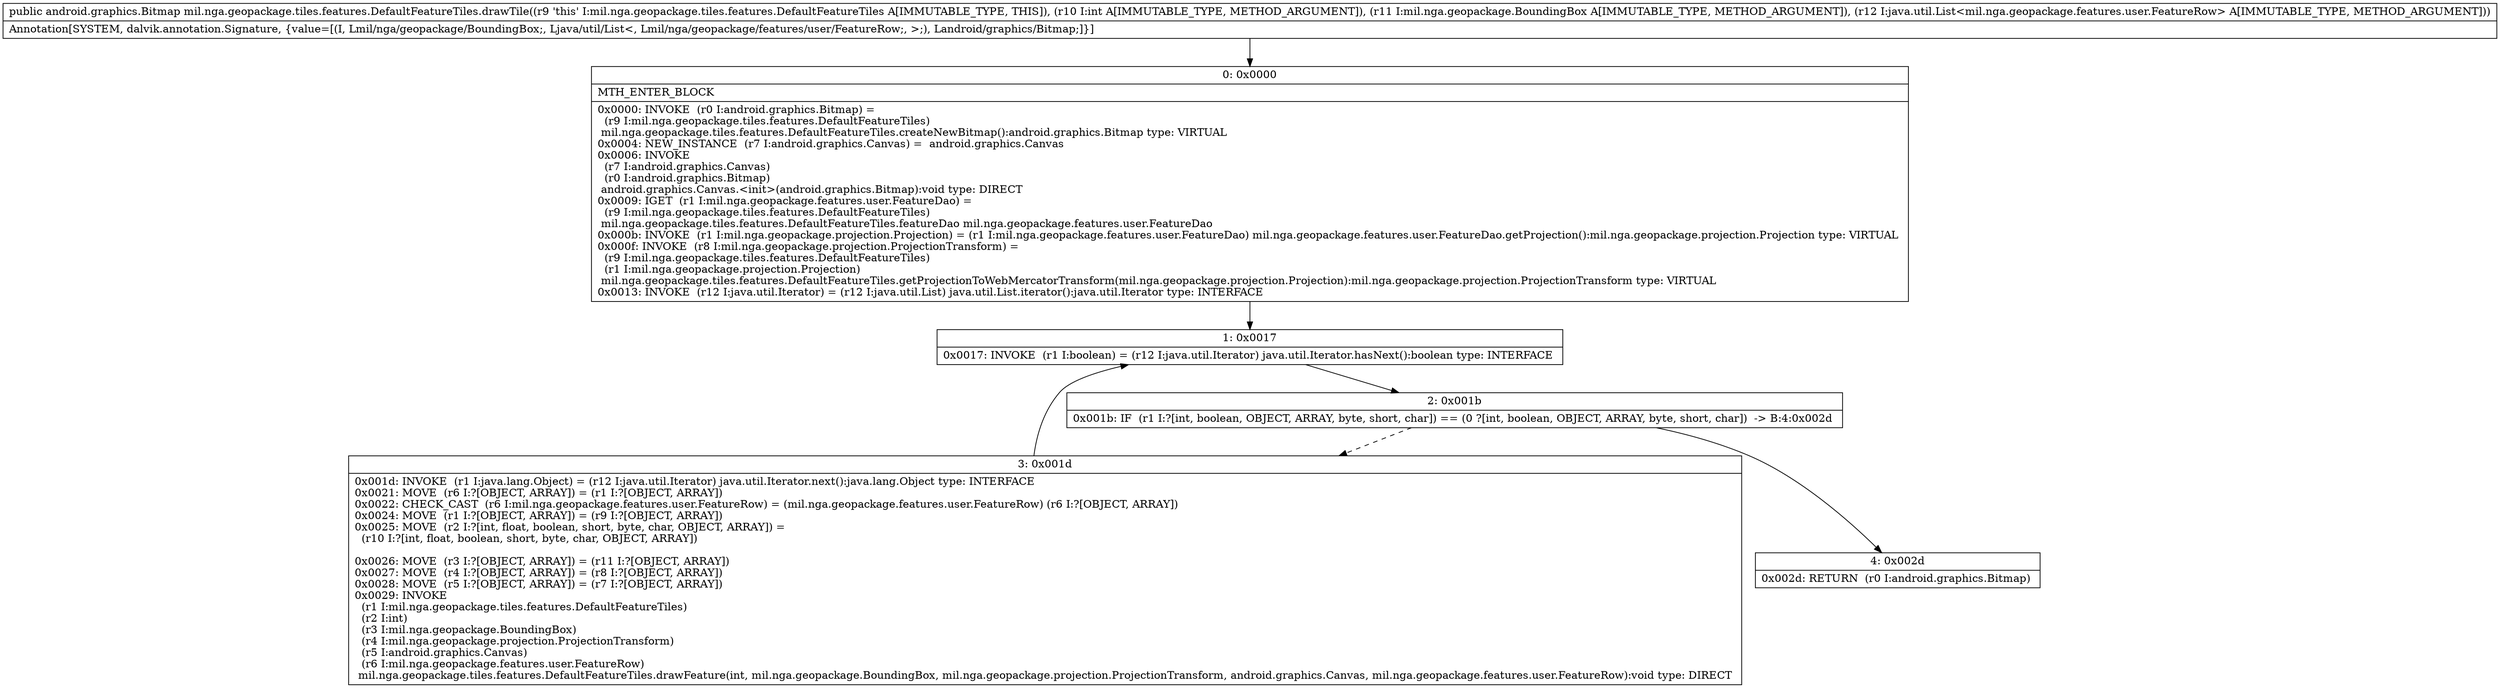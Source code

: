 digraph "CFG formil.nga.geopackage.tiles.features.DefaultFeatureTiles.drawTile(ILmil\/nga\/geopackage\/BoundingBox;Ljava\/util\/List;)Landroid\/graphics\/Bitmap;" {
Node_0 [shape=record,label="{0\:\ 0x0000|MTH_ENTER_BLOCK\l|0x0000: INVOKE  (r0 I:android.graphics.Bitmap) = \l  (r9 I:mil.nga.geopackage.tiles.features.DefaultFeatureTiles)\l mil.nga.geopackage.tiles.features.DefaultFeatureTiles.createNewBitmap():android.graphics.Bitmap type: VIRTUAL \l0x0004: NEW_INSTANCE  (r7 I:android.graphics.Canvas) =  android.graphics.Canvas \l0x0006: INVOKE  \l  (r7 I:android.graphics.Canvas)\l  (r0 I:android.graphics.Bitmap)\l android.graphics.Canvas.\<init\>(android.graphics.Bitmap):void type: DIRECT \l0x0009: IGET  (r1 I:mil.nga.geopackage.features.user.FeatureDao) = \l  (r9 I:mil.nga.geopackage.tiles.features.DefaultFeatureTiles)\l mil.nga.geopackage.tiles.features.DefaultFeatureTiles.featureDao mil.nga.geopackage.features.user.FeatureDao \l0x000b: INVOKE  (r1 I:mil.nga.geopackage.projection.Projection) = (r1 I:mil.nga.geopackage.features.user.FeatureDao) mil.nga.geopackage.features.user.FeatureDao.getProjection():mil.nga.geopackage.projection.Projection type: VIRTUAL \l0x000f: INVOKE  (r8 I:mil.nga.geopackage.projection.ProjectionTransform) = \l  (r9 I:mil.nga.geopackage.tiles.features.DefaultFeatureTiles)\l  (r1 I:mil.nga.geopackage.projection.Projection)\l mil.nga.geopackage.tiles.features.DefaultFeatureTiles.getProjectionToWebMercatorTransform(mil.nga.geopackage.projection.Projection):mil.nga.geopackage.projection.ProjectionTransform type: VIRTUAL \l0x0013: INVOKE  (r12 I:java.util.Iterator) = (r12 I:java.util.List) java.util.List.iterator():java.util.Iterator type: INTERFACE \l}"];
Node_1 [shape=record,label="{1\:\ 0x0017|0x0017: INVOKE  (r1 I:boolean) = (r12 I:java.util.Iterator) java.util.Iterator.hasNext():boolean type: INTERFACE \l}"];
Node_2 [shape=record,label="{2\:\ 0x001b|0x001b: IF  (r1 I:?[int, boolean, OBJECT, ARRAY, byte, short, char]) == (0 ?[int, boolean, OBJECT, ARRAY, byte, short, char])  \-\> B:4:0x002d \l}"];
Node_3 [shape=record,label="{3\:\ 0x001d|0x001d: INVOKE  (r1 I:java.lang.Object) = (r12 I:java.util.Iterator) java.util.Iterator.next():java.lang.Object type: INTERFACE \l0x0021: MOVE  (r6 I:?[OBJECT, ARRAY]) = (r1 I:?[OBJECT, ARRAY]) \l0x0022: CHECK_CAST  (r6 I:mil.nga.geopackage.features.user.FeatureRow) = (mil.nga.geopackage.features.user.FeatureRow) (r6 I:?[OBJECT, ARRAY]) \l0x0024: MOVE  (r1 I:?[OBJECT, ARRAY]) = (r9 I:?[OBJECT, ARRAY]) \l0x0025: MOVE  (r2 I:?[int, float, boolean, short, byte, char, OBJECT, ARRAY]) = \l  (r10 I:?[int, float, boolean, short, byte, char, OBJECT, ARRAY])\l \l0x0026: MOVE  (r3 I:?[OBJECT, ARRAY]) = (r11 I:?[OBJECT, ARRAY]) \l0x0027: MOVE  (r4 I:?[OBJECT, ARRAY]) = (r8 I:?[OBJECT, ARRAY]) \l0x0028: MOVE  (r5 I:?[OBJECT, ARRAY]) = (r7 I:?[OBJECT, ARRAY]) \l0x0029: INVOKE  \l  (r1 I:mil.nga.geopackage.tiles.features.DefaultFeatureTiles)\l  (r2 I:int)\l  (r3 I:mil.nga.geopackage.BoundingBox)\l  (r4 I:mil.nga.geopackage.projection.ProjectionTransform)\l  (r5 I:android.graphics.Canvas)\l  (r6 I:mil.nga.geopackage.features.user.FeatureRow)\l mil.nga.geopackage.tiles.features.DefaultFeatureTiles.drawFeature(int, mil.nga.geopackage.BoundingBox, mil.nga.geopackage.projection.ProjectionTransform, android.graphics.Canvas, mil.nga.geopackage.features.user.FeatureRow):void type: DIRECT \l}"];
Node_4 [shape=record,label="{4\:\ 0x002d|0x002d: RETURN  (r0 I:android.graphics.Bitmap) \l}"];
MethodNode[shape=record,label="{public android.graphics.Bitmap mil.nga.geopackage.tiles.features.DefaultFeatureTiles.drawTile((r9 'this' I:mil.nga.geopackage.tiles.features.DefaultFeatureTiles A[IMMUTABLE_TYPE, THIS]), (r10 I:int A[IMMUTABLE_TYPE, METHOD_ARGUMENT]), (r11 I:mil.nga.geopackage.BoundingBox A[IMMUTABLE_TYPE, METHOD_ARGUMENT]), (r12 I:java.util.List\<mil.nga.geopackage.features.user.FeatureRow\> A[IMMUTABLE_TYPE, METHOD_ARGUMENT]))  | Annotation[SYSTEM, dalvik.annotation.Signature, \{value=[(I, Lmil\/nga\/geopackage\/BoundingBox;, Ljava\/util\/List\<, Lmil\/nga\/geopackage\/features\/user\/FeatureRow;, \>;), Landroid\/graphics\/Bitmap;]\}]\l}"];
MethodNode -> Node_0;
Node_0 -> Node_1;
Node_1 -> Node_2;
Node_2 -> Node_3[style=dashed];
Node_2 -> Node_4;
Node_3 -> Node_1;
}

